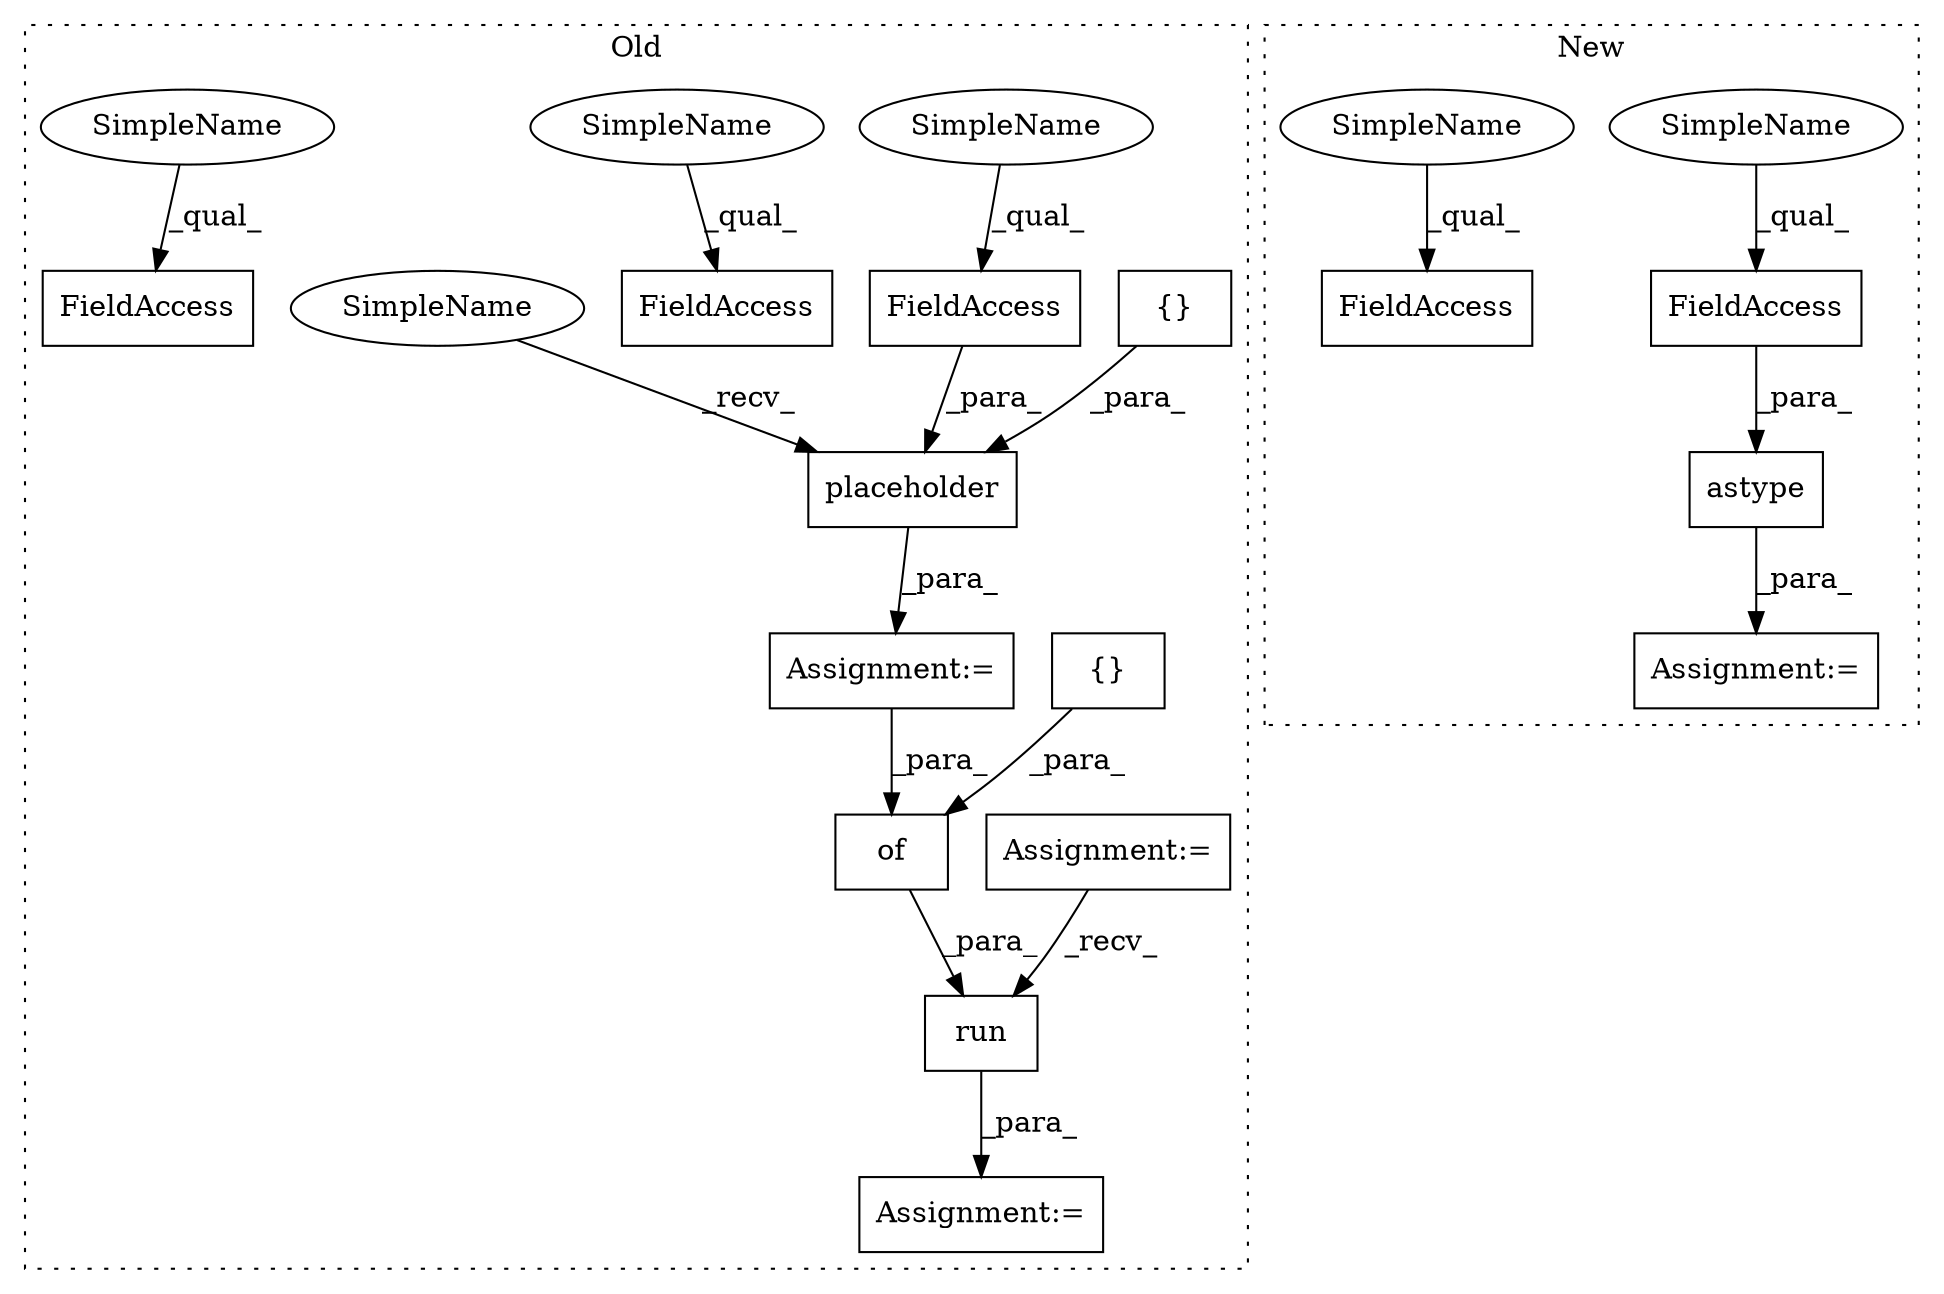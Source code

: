 digraph G {
subgraph cluster0 {
1 [label="{}" a="4" s="557,572" l="1,1" shape="box"];
4 [label="Assignment:=" a="7" s="1040" l="1" shape="box"];
6 [label="Assignment:=" a="7" s="635" l="1" shape="box"];
7 [label="Assignment:=" a="7" s="505" l="1" shape="box"];
8 [label="of" a="32" s="1060,1080" l="3,1" shape="box"];
9 [label="placeholder" a="32" s="517,573" l="12,1" shape="box"];
10 [label="FieldAccess" a="22" s="529" l="18" shape="box"];
11 [label="run" a="32" s="1046,1081" l="4,1" shape="box"];
12 [label="FieldAccess" a="22" s="374" l="18" shape="box"];
13 [label="FieldAccess" a="22" s="407" l="18" shape="box"];
14 [label="{}" a="4" s="1074,1079" l="1,1" shape="box"];
18 [label="SimpleName" a="42" s="529" l="10" shape="ellipse"];
19 [label="SimpleName" a="42" s="407" l="10" shape="ellipse"];
20 [label="SimpleName" a="42" s="506" l="10" shape="ellipse"];
21 [label="SimpleName" a="42" s="374" l="10" shape="ellipse"];
label = "Old";
style="dotted";
}
subgraph cluster1 {
2 [label="astype" a="32" s="626,646" l="7,1" shape="box"];
3 [label="Assignment:=" a="7" s="731" l="1" shape="box"];
5 [label="FieldAccess" a="22" s="633" l="13" shape="box"];
15 [label="FieldAccess" a="22" s="653" l="13" shape="box"];
16 [label="SimpleName" a="42" s="633" l="5" shape="ellipse"];
17 [label="SimpleName" a="42" s="653" l="5" shape="ellipse"];
label = "New";
style="dotted";
}
1 -> 9 [label="_para_"];
2 -> 3 [label="_para_"];
5 -> 2 [label="_para_"];
6 -> 11 [label="_recv_"];
7 -> 8 [label="_para_"];
8 -> 11 [label="_para_"];
9 -> 7 [label="_para_"];
10 -> 9 [label="_para_"];
11 -> 4 [label="_para_"];
14 -> 8 [label="_para_"];
16 -> 5 [label="_qual_"];
17 -> 15 [label="_qual_"];
18 -> 10 [label="_qual_"];
19 -> 13 [label="_qual_"];
20 -> 9 [label="_recv_"];
21 -> 12 [label="_qual_"];
}
